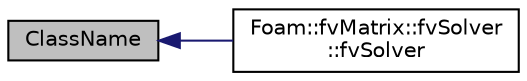 digraph "ClassName"
{
  bgcolor="transparent";
  edge [fontname="Helvetica",fontsize="10",labelfontname="Helvetica",labelfontsize="10"];
  node [fontname="Helvetica",fontsize="10",shape=record];
  rankdir="LR";
  Node1707 [label="ClassName",height=0.2,width=0.4,color="black", fillcolor="grey75", style="filled", fontcolor="black"];
  Node1707 -> Node1708 [dir="back",color="midnightblue",fontsize="10",style="solid",fontname="Helvetica"];
  Node1708 [label="Foam::fvMatrix::fvSolver\l::fvSolver",height=0.2,width=0.4,color="black",URL="$a23449.html#a92b865816ed479944b1e4b3f61cf6f78"];
}
